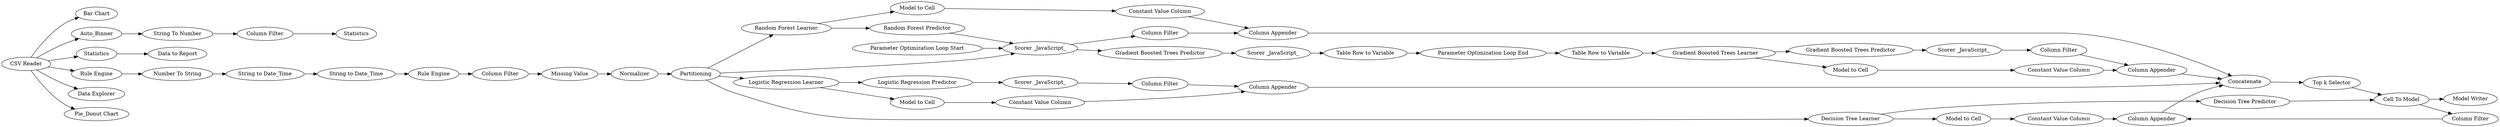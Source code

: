 digraph {
	762 -> 77
	98 -> 34
	727 -> 729
	756 -> 759
	97 -> 99
	9 -> 46
	795 -> 4
	758 -> 769
	796 -> 764
	713 -> 708
	789 -> 772
	785 -> 768
	719 -> 768
	776 -> 763
	763 -> 728
	37 -> 41
	788 -> 772
	773 -> 774
	772 -> 768
	761 -> 37
	715 -> 719
	760 -> 768
	712 -> 718
	765 -> 771
	766 -> 773
	712 -> 713
	775 -> 727
	99 -> 98
	40 -> 773
	728 -> 785
	716 -> 719
	762 -> 799
	705 -> 760
	757 -> 758
	768 -> 770
	744 -> 773
	706 -> 760
	762 -> 9
	775 -> 776
	729 -> 785
	774 -> 721
	708 -> 716
	745 -> 784
	758 -> 705
	756 -> 757
	794 -> 795
	718 -> 715
	40 -> 765
	765 -> 766
	41 -> 40
	762 -> 796
	762 -> 74
	4 -> 761
	773 -> 789
	40 -> 756
	784 -> 775
	783 -> 745
	721 -> 783
	771 -> 788
	759 -> 706
	762 -> 97
	770 -> 758
	40 -> 712
	764 -> 794
	784 [label="Table Row to Variable"]
	789 [label="Column Filter"]
	758 [label="Cell To Model"]
	774 [label="Gradient Boosted Trees Predictor"]
	705 [label="Column Filter"]
	795 [label="String to Date_Time"]
	9 [label=Statistics]
	97 [label=Auto_Binner]
	74 [label="Pie_Donut Chart"]
	762 [label="CSV Reader"]
	761 [label="Column Filter"]
	729 [label="Constant Value Column"]
	756 [label="Decision Tree Learner"]
	764 [label="Number To String"]
	41 [label=Normalizer]
	98 [label="Column Filter"]
	775 [label="Gradient Boosted Trees Learner"]
	773 [label="Scorer _JavaScript_"]
	770 [label="Top k Selector"]
	794 [label="String to Date_Time"]
	708 [label="Scorer _JavaScript_"]
	785 [label="Column Appender"]
	744 [label="Parameter Optimization Loop Start"]
	768 [label=Concatenate]
	765 [label="Random Forest Learner"]
	716 [label="Column Filter"]
	718 [label="Model to Cell"]
	4 [label="Rule Engine"]
	715 [label="Constant Value Column"]
	77 [label="Bar Chart"]
	771 [label="Model to Cell"]
	712 [label="Logistic Regression Learner"]
	757 [label="Decision Tree Predictor"]
	763 [label="Scorer _JavaScript_"]
	799 [label="Data Explorer"]
	796 [label="Rule Engine"]
	783 [label="Table Row to Variable"]
	745 [label="Parameter Optimization Loop End"]
	99 [label="String To Number"]
	728 [label="Column Filter"]
	776 [label="Gradient Boosted Trees Predictor"]
	766 [label="Random Forest Predictor"]
	34 [label=Statistics]
	760 [label="Column Appender"]
	772 [label="Column Appender"]
	769 [label="Model Writer"]
	759 [label="Model to Cell"]
	727 [label="Model to Cell"]
	46 [label="Data to Report"]
	713 [label="Logistic Regression Predictor"]
	788 [label="Constant Value Column"]
	40 [label=Partitioning]
	706 [label="Constant Value Column"]
	719 [label="Column Appender"]
	37 [label="Missing Value"]
	721 [label="Scorer _JavaScript_"]
	rankdir=LR
}
